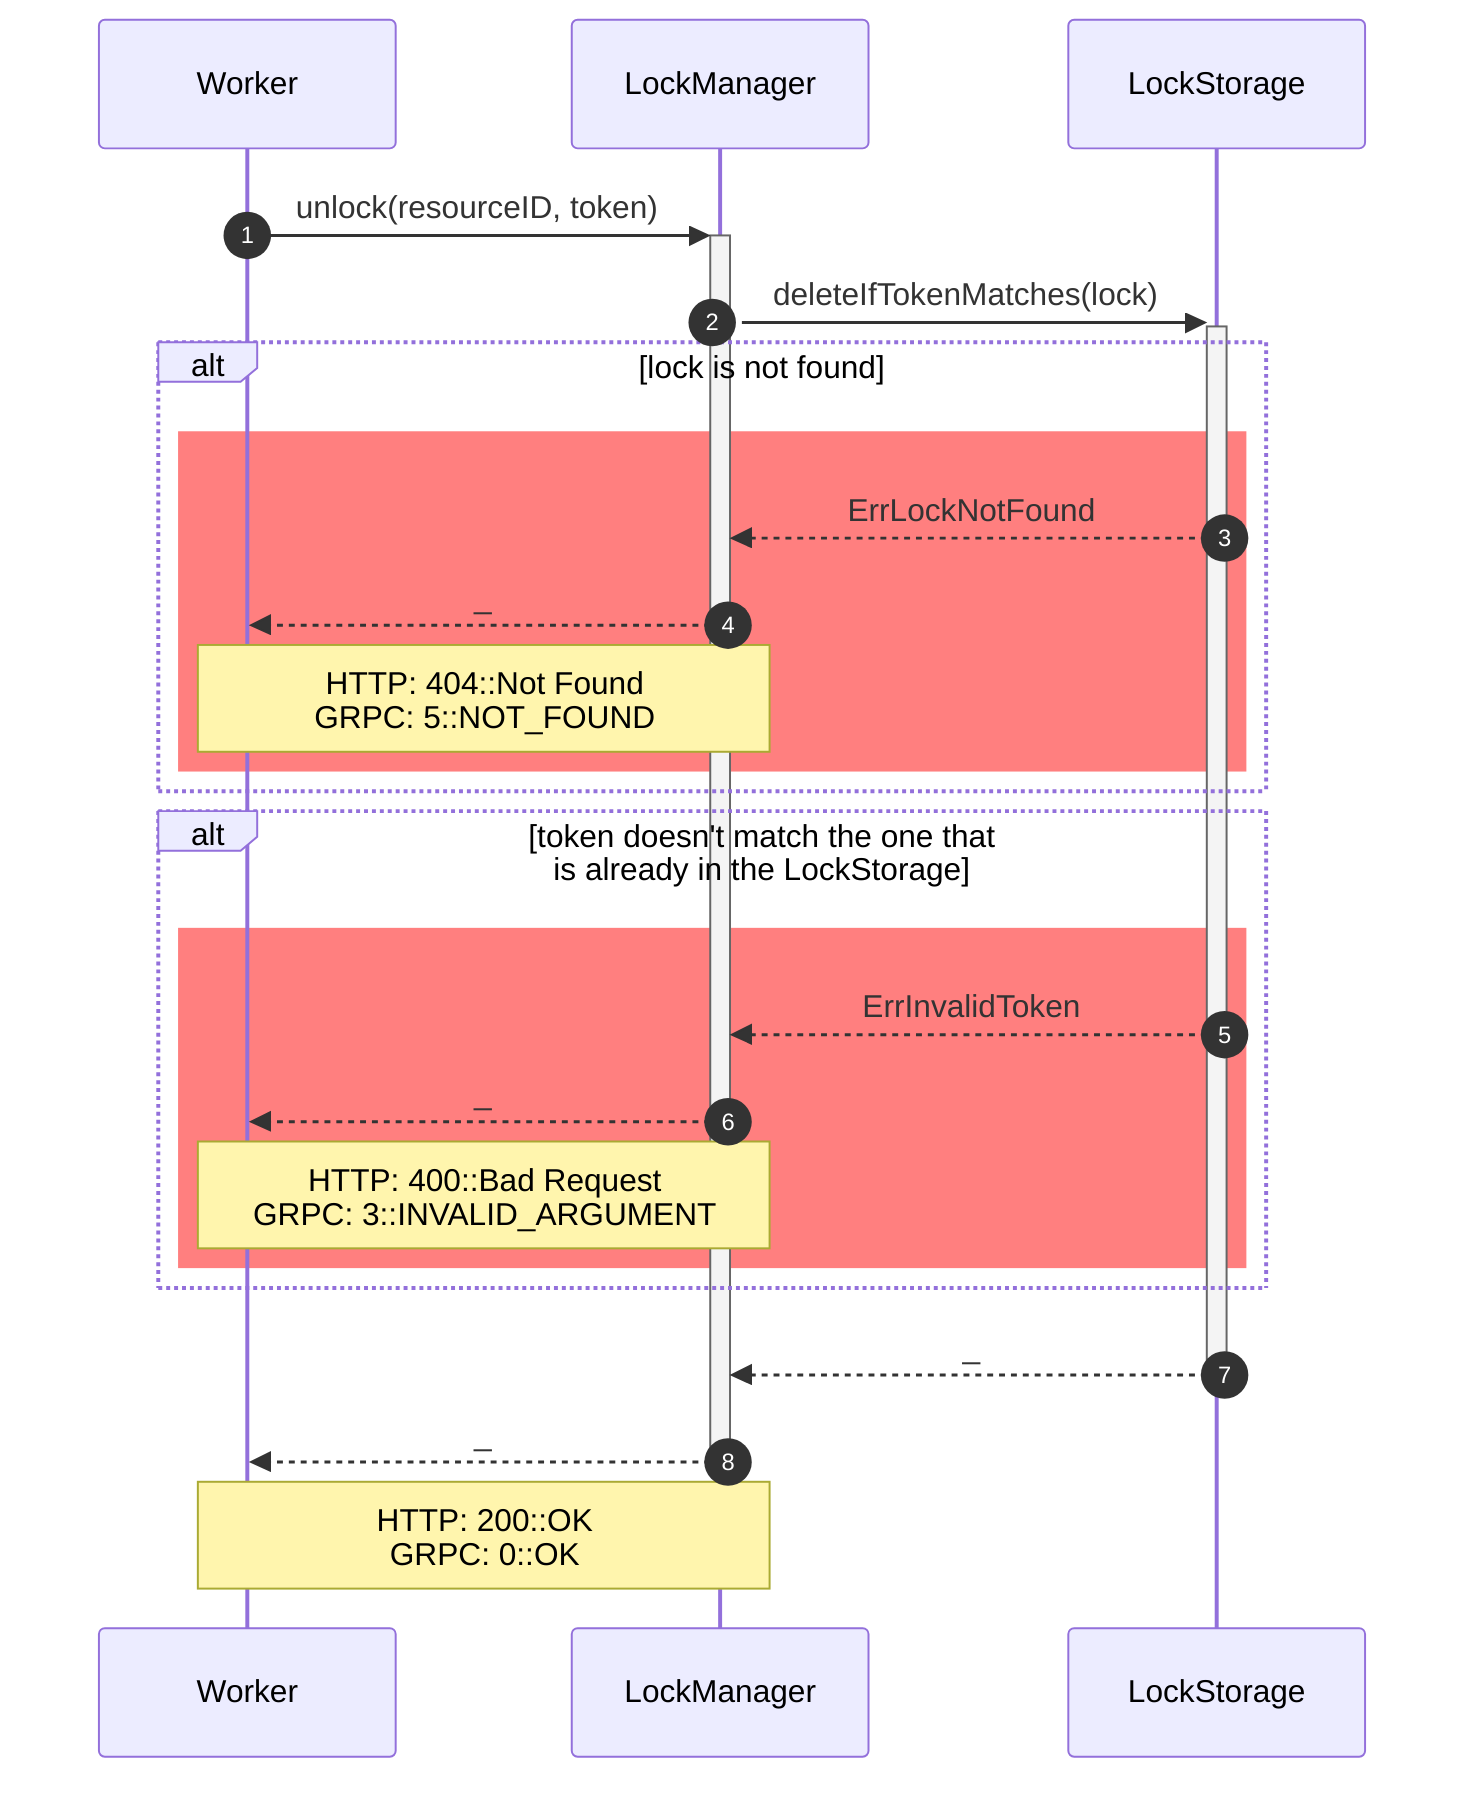 sequenceDiagram
  autonumber
  participant w as Worker
  participant lm as LockManager
  participant ls as LockStorage

  w->>+lm: unlock(resourceID, token)
  lm->>+ls: deleteIfTokenMatches(lock)
  alt lock is not found
    rect rgba(255, 0, 0, 0.5)
      ls-->>lm: ErrLockNotFound
      lm-->>w: _
      Note over w,lm: HTTP: 404::Not Found<br>GRPC: 5::NOT_FOUND
    end
  end
  alt token doesn't match the one that is already in the LockStorage
    rect rgba(255, 0, 0, 0.5)
      ls-->>lm: ErrInvalidToken
      lm-->>w: _
      Note over w,lm: HTTP: 400::Bad Request<br>GRPC: 3::INVALID_ARGUMENT
    end
  end
  ls-->>-lm: _
  lm-->>-w: _
  Note over w,lm: HTTP: 200::OK<br>GRPC: 0::OK
